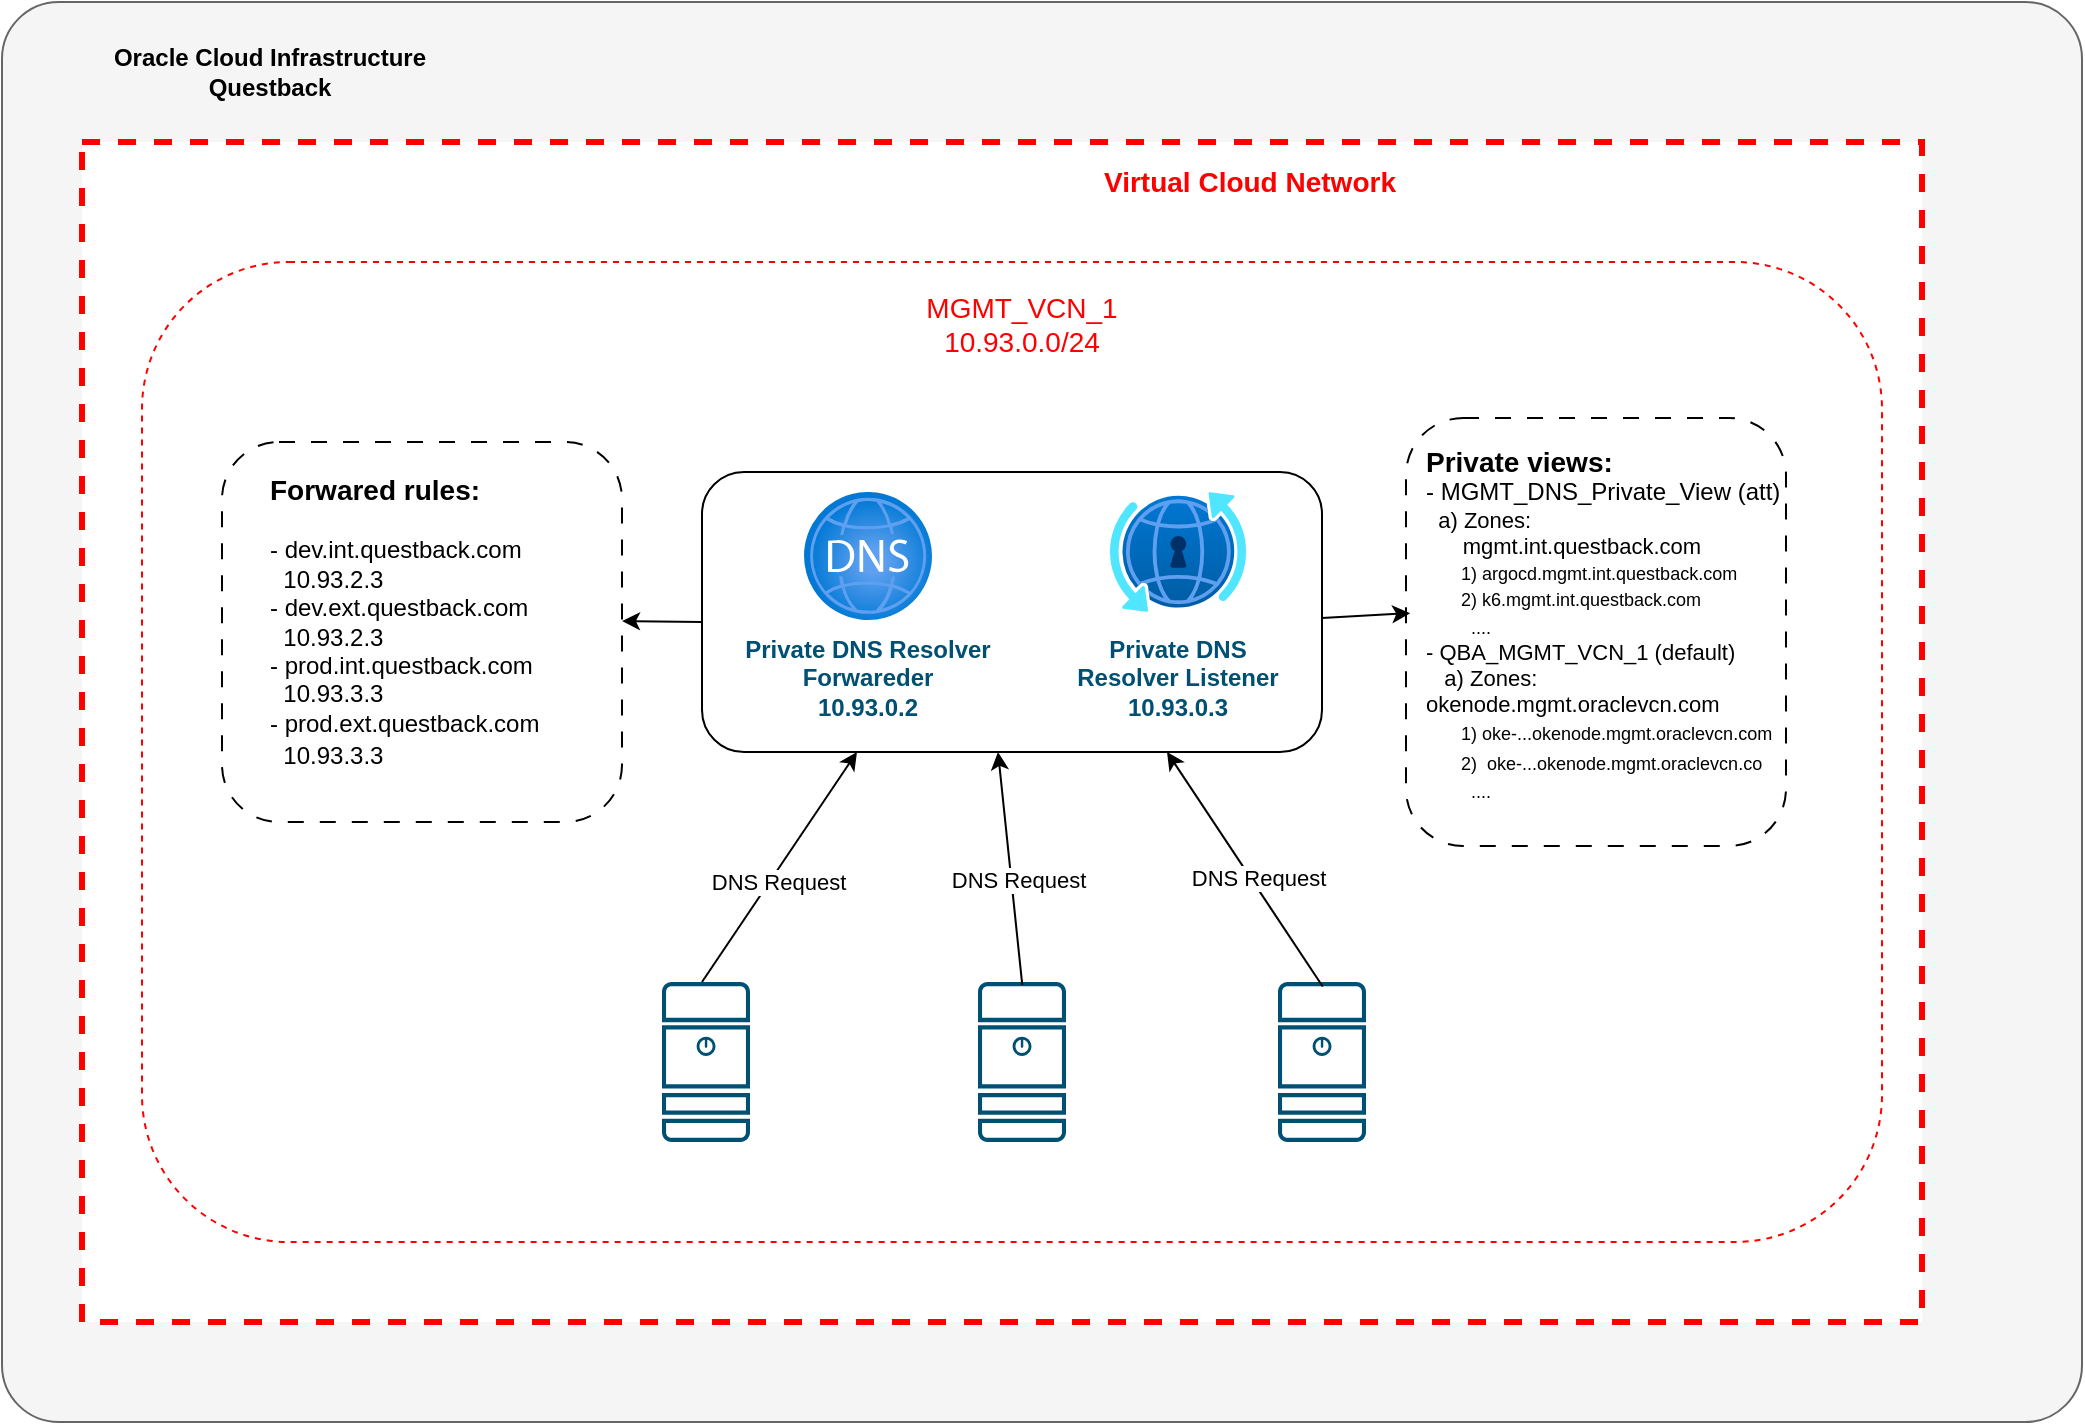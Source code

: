 <mxfile version="24.6.2" type="device">
  <diagram name="Page-1" id="heb5QzgrZQrmwbmnNnSR">
    <mxGraphModel dx="2537" dy="868" grid="1" gridSize="10" guides="1" tooltips="1" connect="1" arrows="1" fold="1" page="1" pageScale="1" pageWidth="850" pageHeight="1100" math="0" shadow="0">
      <root>
        <mxCell id="0" />
        <mxCell id="1" parent="0" />
        <mxCell id="HnC7S9vMVBlh6ha1L1sf-1" value="" style="rounded=1;whiteSpace=wrap;html=1;arcSize=4;fillColor=#f5f5f5;fontColor=#333333;strokeColor=#666666;" vertex="1" parent="1">
          <mxGeometry x="-200" y="50" width="1040" height="710" as="geometry" />
        </mxCell>
        <mxCell id="HnC7S9vMVBlh6ha1L1sf-2" value="" style="rounded=0;whiteSpace=wrap;html=1;dashed=1;strokeWidth=3;strokeColor=#FF0000;fontStyle=1" vertex="1" parent="1">
          <mxGeometry x="-160" y="120" width="920" height="590" as="geometry" />
        </mxCell>
        <mxCell id="HnC7S9vMVBlh6ha1L1sf-13" value="" style="rounded=1;whiteSpace=wrap;html=1;dashed=1;strokeColor=#FF0000;fillColor=none;" vertex="1" parent="1">
          <mxGeometry x="-130" y="180" width="870" height="490" as="geometry" />
        </mxCell>
        <mxCell id="HnC7S9vMVBlh6ha1L1sf-4" value="Oracle Cloud Infrastructure Questback" style="text;html=1;align=center;verticalAlign=middle;whiteSpace=wrap;rounded=0;fontStyle=1" vertex="1" parent="1">
          <mxGeometry x="-156" y="70" width="180" height="30" as="geometry" />
        </mxCell>
        <mxCell id="HnC7S9vMVBlh6ha1L1sf-5" value="Virtual Cloud Network" style="text;html=1;align=center;verticalAlign=middle;whiteSpace=wrap;rounded=0;fontStyle=1;fontColor=#FF0000;fontSize=14;" vertex="1" parent="1">
          <mxGeometry x="349" y="125" width="150" height="30" as="geometry" />
        </mxCell>
        <mxCell id="HnC7S9vMVBlh6ha1L1sf-17" value="" style="rounded=1;whiteSpace=wrap;html=1;" vertex="1" parent="1">
          <mxGeometry x="150" y="285" width="310" height="140" as="geometry" />
        </mxCell>
        <mxCell id="HnC7S9vMVBlh6ha1L1sf-6" value="" style="image;aspect=fixed;html=1;points=[];align=center;fontSize=12;image=img/lib/azure2/networking/DNS_Private_Resolver.svg;" vertex="1" parent="1">
          <mxGeometry x="354" y="295" width="68" height="60" as="geometry" />
        </mxCell>
        <mxCell id="HnC7S9vMVBlh6ha1L1sf-7" value="" style="image;aspect=fixed;html=1;points=[];align=center;fontSize=12;image=img/lib/azure2/networking/DNS_Zones.svg;" vertex="1" parent="1">
          <mxGeometry x="201" y="295" width="64" height="64" as="geometry" />
        </mxCell>
        <mxCell id="HnC7S9vMVBlh6ha1L1sf-8" value="Private DNS Resolver Listener&lt;br&gt;10.93.0.3" style="text;html=1;align=center;verticalAlign=middle;whiteSpace=wrap;rounded=0;fontColor=#005073;fontStyle=1" vertex="1" parent="1">
          <mxGeometry x="335" y="373" width="106" height="30" as="geometry" />
        </mxCell>
        <mxCell id="HnC7S9vMVBlh6ha1L1sf-9" value="Private DNS Resolver Forwareder &lt;br&gt;10.93.0.2&lt;div&gt;&lt;br/&gt;&lt;/div&gt;" style="text;html=1;align=center;verticalAlign=middle;whiteSpace=wrap;rounded=0;fontColor=#005073;fontStyle=1" vertex="1" parent="1">
          <mxGeometry x="168" y="380" width="130" height="30" as="geometry" />
        </mxCell>
        <mxCell id="HnC7S9vMVBlh6ha1L1sf-11" value="" style="sketch=0;points=[[0.015,0.015,0],[0.985,0.015,0],[0.985,0.985,0],[0.015,0.985,0],[0.25,0,0],[0.5,0,0],[0.75,0,0],[1,0.25,0],[1,0.5,0],[1,0.75,0],[0.75,1,0],[0.5,1,0],[0.25,1,0],[0,0.75,0],[0,0.5,0],[0,0.25,0]];verticalLabelPosition=bottom;html=1;verticalAlign=top;aspect=fixed;align=center;pointerEvents=1;shape=mxgraph.cisco19.server;fillColor=#005073;strokeColor=none;" vertex="1" parent="1">
          <mxGeometry x="130" y="540" width="44" height="80" as="geometry" />
        </mxCell>
        <mxCell id="HnC7S9vMVBlh6ha1L1sf-14" value="MGMT_VCN_1&lt;br&gt;10.93.0.0/24" style="text;html=1;align=center;verticalAlign=middle;whiteSpace=wrap;rounded=0;fontStyle=0;fontColor=#FF0000;fontSize=14;" vertex="1" parent="1">
          <mxGeometry x="235" y="196" width="150" height="30" as="geometry" />
        </mxCell>
        <mxCell id="HnC7S9vMVBlh6ha1L1sf-15" value="" style="sketch=0;points=[[0.015,0.015,0],[0.985,0.015,0],[0.985,0.985,0],[0.015,0.985,0],[0.25,0,0],[0.5,0,0],[0.75,0,0],[1,0.25,0],[1,0.5,0],[1,0.75,0],[0.75,1,0],[0.5,1,0],[0.25,1,0],[0,0.75,0],[0,0.5,0],[0,0.25,0]];verticalLabelPosition=bottom;html=1;verticalAlign=top;aspect=fixed;align=center;pointerEvents=1;shape=mxgraph.cisco19.server;fillColor=#005073;strokeColor=none;" vertex="1" parent="1">
          <mxGeometry x="288" y="540" width="44" height="80" as="geometry" />
        </mxCell>
        <mxCell id="HnC7S9vMVBlh6ha1L1sf-16" value="" style="sketch=0;points=[[0.015,0.015,0],[0.985,0.015,0],[0.985,0.985,0],[0.015,0.985,0],[0.25,0,0],[0.5,0,0],[0.75,0,0],[1,0.25,0],[1,0.5,0],[1,0.75,0],[0.75,1,0],[0.5,1,0],[0.25,1,0],[0,0.75,0],[0,0.5,0],[0,0.25,0]];verticalLabelPosition=bottom;html=1;verticalAlign=top;aspect=fixed;align=center;pointerEvents=1;shape=mxgraph.cisco19.server;fillColor=#005073;strokeColor=none;" vertex="1" parent="1">
          <mxGeometry x="438" y="540" width="44" height="80" as="geometry" />
        </mxCell>
        <mxCell id="HnC7S9vMVBlh6ha1L1sf-18" value="" style="rounded=1;whiteSpace=wrap;html=1;dashed=1;dashPattern=8 8;" vertex="1" parent="1">
          <mxGeometry x="502" y="258" width="190" height="214" as="geometry" />
        </mxCell>
        <mxCell id="HnC7S9vMVBlh6ha1L1sf-19" value="&lt;b&gt;&lt;font style=&quot;font-size: 14px;&quot;&gt;Private views:&lt;/font&gt;&lt;/b&gt;&lt;div&gt;- MGMT_DNS_Private_View (att)&lt;/div&gt;&lt;div style=&quot;font-size: 11px;&quot;&gt;&amp;nbsp; &lt;font style=&quot;font-size: 11px;&quot;&gt;a) Zones&lt;/font&gt;:&amp;nbsp;&lt;br&gt;&amp;nbsp; &amp;nbsp; &amp;nbsp; mgmt.int.questback.com&lt;br&gt;&lt;font style=&quot;font-size: 9px;&quot;&gt;&amp;nbsp; &amp;nbsp; &amp;nbsp; &amp;nbsp;1) &lt;/font&gt;&lt;font style=&quot;font-size: 9px;&quot;&gt;argocd.mgmt.int.questback.com&lt;br&gt;&amp;nbsp; &amp;nbsp; &amp;nbsp; &amp;nbsp;2) k6.mgmt.int.questback.com&lt;br&gt;&amp;nbsp; &amp;nbsp; &amp;nbsp; &amp;nbsp; &amp;nbsp;....&lt;/font&gt;&lt;/div&gt;&lt;div style=&quot;font-size: 11px;&quot;&gt;&lt;span style=&quot;font-size: 11px;&quot;&gt;- QBA_MGMT_VCN_1 (default)&lt;/span&gt;&lt;br&gt;&lt;span style=&quot;font-size: 11px;&quot;&gt;&amp;nbsp; &amp;nbsp;&lt;/span&gt;&lt;span style=&quot;background-color: initial;&quot;&gt;&lt;font style=&quot;font-size: 11px;&quot;&gt;a) Zones:&lt;/font&gt;&lt;/span&gt;&lt;span style=&quot;background-color: initial;&quot;&gt;&amp;nbsp; okenode&lt;/span&gt;&lt;font style=&quot;background-color: initial; font-size: 11px;&quot;&gt;.mgmt.oraclevcn.com&lt;/font&gt;&lt;/div&gt;&lt;font style=&quot;font-size: 9px;&quot;&gt;&amp;nbsp; &amp;nbsp; &amp;nbsp; &amp;nbsp;1)&amp;nbsp;oke-...okenode.mgmt.oraclevcn.com&lt;/font&gt;&lt;font style=&quot;font-size: 9px;&quot;&gt;&lt;br&gt;&amp;nbsp; &amp;nbsp; &amp;nbsp; &amp;nbsp;2)&amp;nbsp;&amp;nbsp;oke-...okenode.mgmt.oraclevcn.co&lt;br&gt;&amp;nbsp; &amp;nbsp; &amp;nbsp; &amp;nbsp; &amp;nbsp;....&lt;/font&gt;" style="text;html=1;align=left;verticalAlign=middle;whiteSpace=wrap;rounded=0;" vertex="1" parent="1">
          <mxGeometry x="510" y="263" width="180" height="196" as="geometry" />
        </mxCell>
        <mxCell id="HnC7S9vMVBlh6ha1L1sf-22" value="" style="group" vertex="1" connectable="0" parent="1">
          <mxGeometry x="-90" y="270" width="200" height="190" as="geometry" />
        </mxCell>
        <mxCell id="HnC7S9vMVBlh6ha1L1sf-20" value="" style="rounded=1;whiteSpace=wrap;html=1;dashed=1;dashPattern=8 8;" vertex="1" parent="HnC7S9vMVBlh6ha1L1sf-22">
          <mxGeometry width="200" height="190" as="geometry" />
        </mxCell>
        <mxCell id="HnC7S9vMVBlh6ha1L1sf-21" value="&lt;b&gt;&lt;font style=&quot;font-size: 14px;&quot;&gt;Forwared rules:&lt;br&gt;&lt;/font&gt;&lt;/b&gt;&lt;br style=&quot;text-align: center;&quot;&gt;&lt;span style=&quot;text-align: center;&quot;&gt;- dev.int.questback.com &lt;br&gt;&amp;nbsp; 10.93.2.3&lt;/span&gt;&lt;br style=&quot;text-align: center;&quot;&gt;&lt;span style=&quot;text-align: center;&quot;&gt;- dev.ext.questback.com&lt;br&gt;&amp;nbsp; 10.93.2.3&lt;/span&gt;&lt;br style=&quot;text-align: center;&quot;&gt;&lt;span style=&quot;text-align: center;&quot;&gt;- prod.int.questback.com&amp;nbsp;&lt;br&gt;&amp;nbsp; 10.93.3.3&lt;/span&gt;&lt;br style=&quot;text-align: center;&quot;&gt;&lt;span style=&quot;text-align: center;&quot;&gt;- prod.ext.questback.com &lt;br&gt;&amp;nbsp; 10.93.3.3&lt;/span&gt;&lt;b&gt;&lt;font style=&quot;font-size: 14px;&quot;&gt;&lt;br&gt;&lt;/font&gt;&lt;/b&gt;" style="text;html=1;align=left;verticalAlign=middle;whiteSpace=wrap;rounded=0;" vertex="1" parent="HnC7S9vMVBlh6ha1L1sf-22">
          <mxGeometry x="22" y="3" width="178" height="173" as="geometry" />
        </mxCell>
        <mxCell id="HnC7S9vMVBlh6ha1L1sf-25" value="" style="endArrow=classic;html=1;rounded=0;entryX=0.25;entryY=1;entryDx=0;entryDy=0;" edge="1" parent="1" target="HnC7S9vMVBlh6ha1L1sf-17">
          <mxGeometry width="50" height="50" relative="1" as="geometry">
            <mxPoint x="150" y="540" as="sourcePoint" />
            <mxPoint x="200" y="490" as="targetPoint" />
          </mxGeometry>
        </mxCell>
        <mxCell id="HnC7S9vMVBlh6ha1L1sf-26" value="DNS Request" style="edgeLabel;html=1;align=center;verticalAlign=middle;resizable=0;points=[];" vertex="1" connectable="0" parent="HnC7S9vMVBlh6ha1L1sf-25">
          <mxGeometry x="-0.091" y="-3" relative="1" as="geometry">
            <mxPoint as="offset" />
          </mxGeometry>
        </mxCell>
        <mxCell id="HnC7S9vMVBlh6ha1L1sf-27" value="" style="endArrow=classic;html=1;rounded=0;entryX=0.232;entryY=1.043;entryDx=0;entryDy=0;entryPerimeter=0;exitX=0.503;exitY=0.018;exitDx=0;exitDy=0;exitPerimeter=0;" edge="1" parent="1" source="HnC7S9vMVBlh6ha1L1sf-15">
          <mxGeometry width="50" height="50" relative="1" as="geometry">
            <mxPoint x="226" y="534" as="sourcePoint" />
            <mxPoint x="298" y="425" as="targetPoint" />
          </mxGeometry>
        </mxCell>
        <mxCell id="HnC7S9vMVBlh6ha1L1sf-28" value="DNS Request" style="edgeLabel;html=1;align=center;verticalAlign=middle;resizable=0;points=[];" vertex="1" connectable="0" parent="HnC7S9vMVBlh6ha1L1sf-27">
          <mxGeometry x="-0.091" y="-3" relative="1" as="geometry">
            <mxPoint as="offset" />
          </mxGeometry>
        </mxCell>
        <mxCell id="HnC7S9vMVBlh6ha1L1sf-29" value="" style="endArrow=classic;html=1;rounded=0;entryX=0.75;entryY=1;entryDx=0;entryDy=0;exitX=0.508;exitY=0.028;exitDx=0;exitDy=0;exitPerimeter=0;" edge="1" parent="1" source="HnC7S9vMVBlh6ha1L1sf-16" target="HnC7S9vMVBlh6ha1L1sf-17">
          <mxGeometry width="50" height="50" relative="1" as="geometry">
            <mxPoint x="460" y="540" as="sourcePoint" />
            <mxPoint x="448" y="425" as="targetPoint" />
          </mxGeometry>
        </mxCell>
        <mxCell id="HnC7S9vMVBlh6ha1L1sf-30" value="DNS Request" style="edgeLabel;html=1;align=center;verticalAlign=middle;resizable=0;points=[];" vertex="1" connectable="0" parent="HnC7S9vMVBlh6ha1L1sf-29">
          <mxGeometry x="-0.091" y="-3" relative="1" as="geometry">
            <mxPoint as="offset" />
          </mxGeometry>
        </mxCell>
        <mxCell id="HnC7S9vMVBlh6ha1L1sf-32" value="" style="endArrow=classic;html=1;rounded=0;entryX=0.011;entryY=0.456;entryDx=0;entryDy=0;entryPerimeter=0;" edge="1" parent="1" target="HnC7S9vMVBlh6ha1L1sf-18">
          <mxGeometry width="50" height="50" relative="1" as="geometry">
            <mxPoint x="460" y="358" as="sourcePoint" />
            <mxPoint x="504.24" y="347.048" as="targetPoint" />
          </mxGeometry>
        </mxCell>
        <mxCell id="HnC7S9vMVBlh6ha1L1sf-33" value="" style="endArrow=classic;html=1;rounded=0;entryX=1;entryY=0.5;entryDx=0;entryDy=0;" edge="1" parent="1" target="HnC7S9vMVBlh6ha1L1sf-21">
          <mxGeometry width="50" height="50" relative="1" as="geometry">
            <mxPoint x="150" y="360" as="sourcePoint" />
            <mxPoint x="200" y="310" as="targetPoint" />
          </mxGeometry>
        </mxCell>
      </root>
    </mxGraphModel>
  </diagram>
</mxfile>
